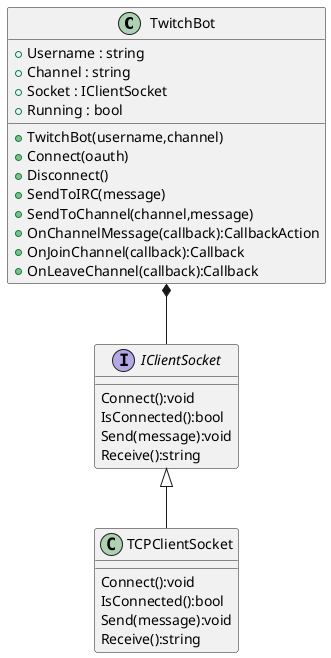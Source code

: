 @startuml

class TwitchBot {
+ Username : string
+ Channel : string
+ Socket : IClientSocket
+ Running : bool
  
+TwitchBot(username,channel)
+Connect(oauth)
+Disconnect()
+SendToIRC(message)
+SendToChannel(channel,message)
+OnChannelMessage(callback):CallbackAction
+OnJoinChannel(callback):Callback
+OnLeaveChannel(callback):Callback
}

interface IClientSocket {
Connect():void
IsConnected():bool
Send(message):void
Receive():string
}

class TCPClientSocket extends IClientSocket {
Connect():void
IsConnected():bool
Send(message):void
Receive():string
}

TwitchBot *-- IClientSocket
@enduml